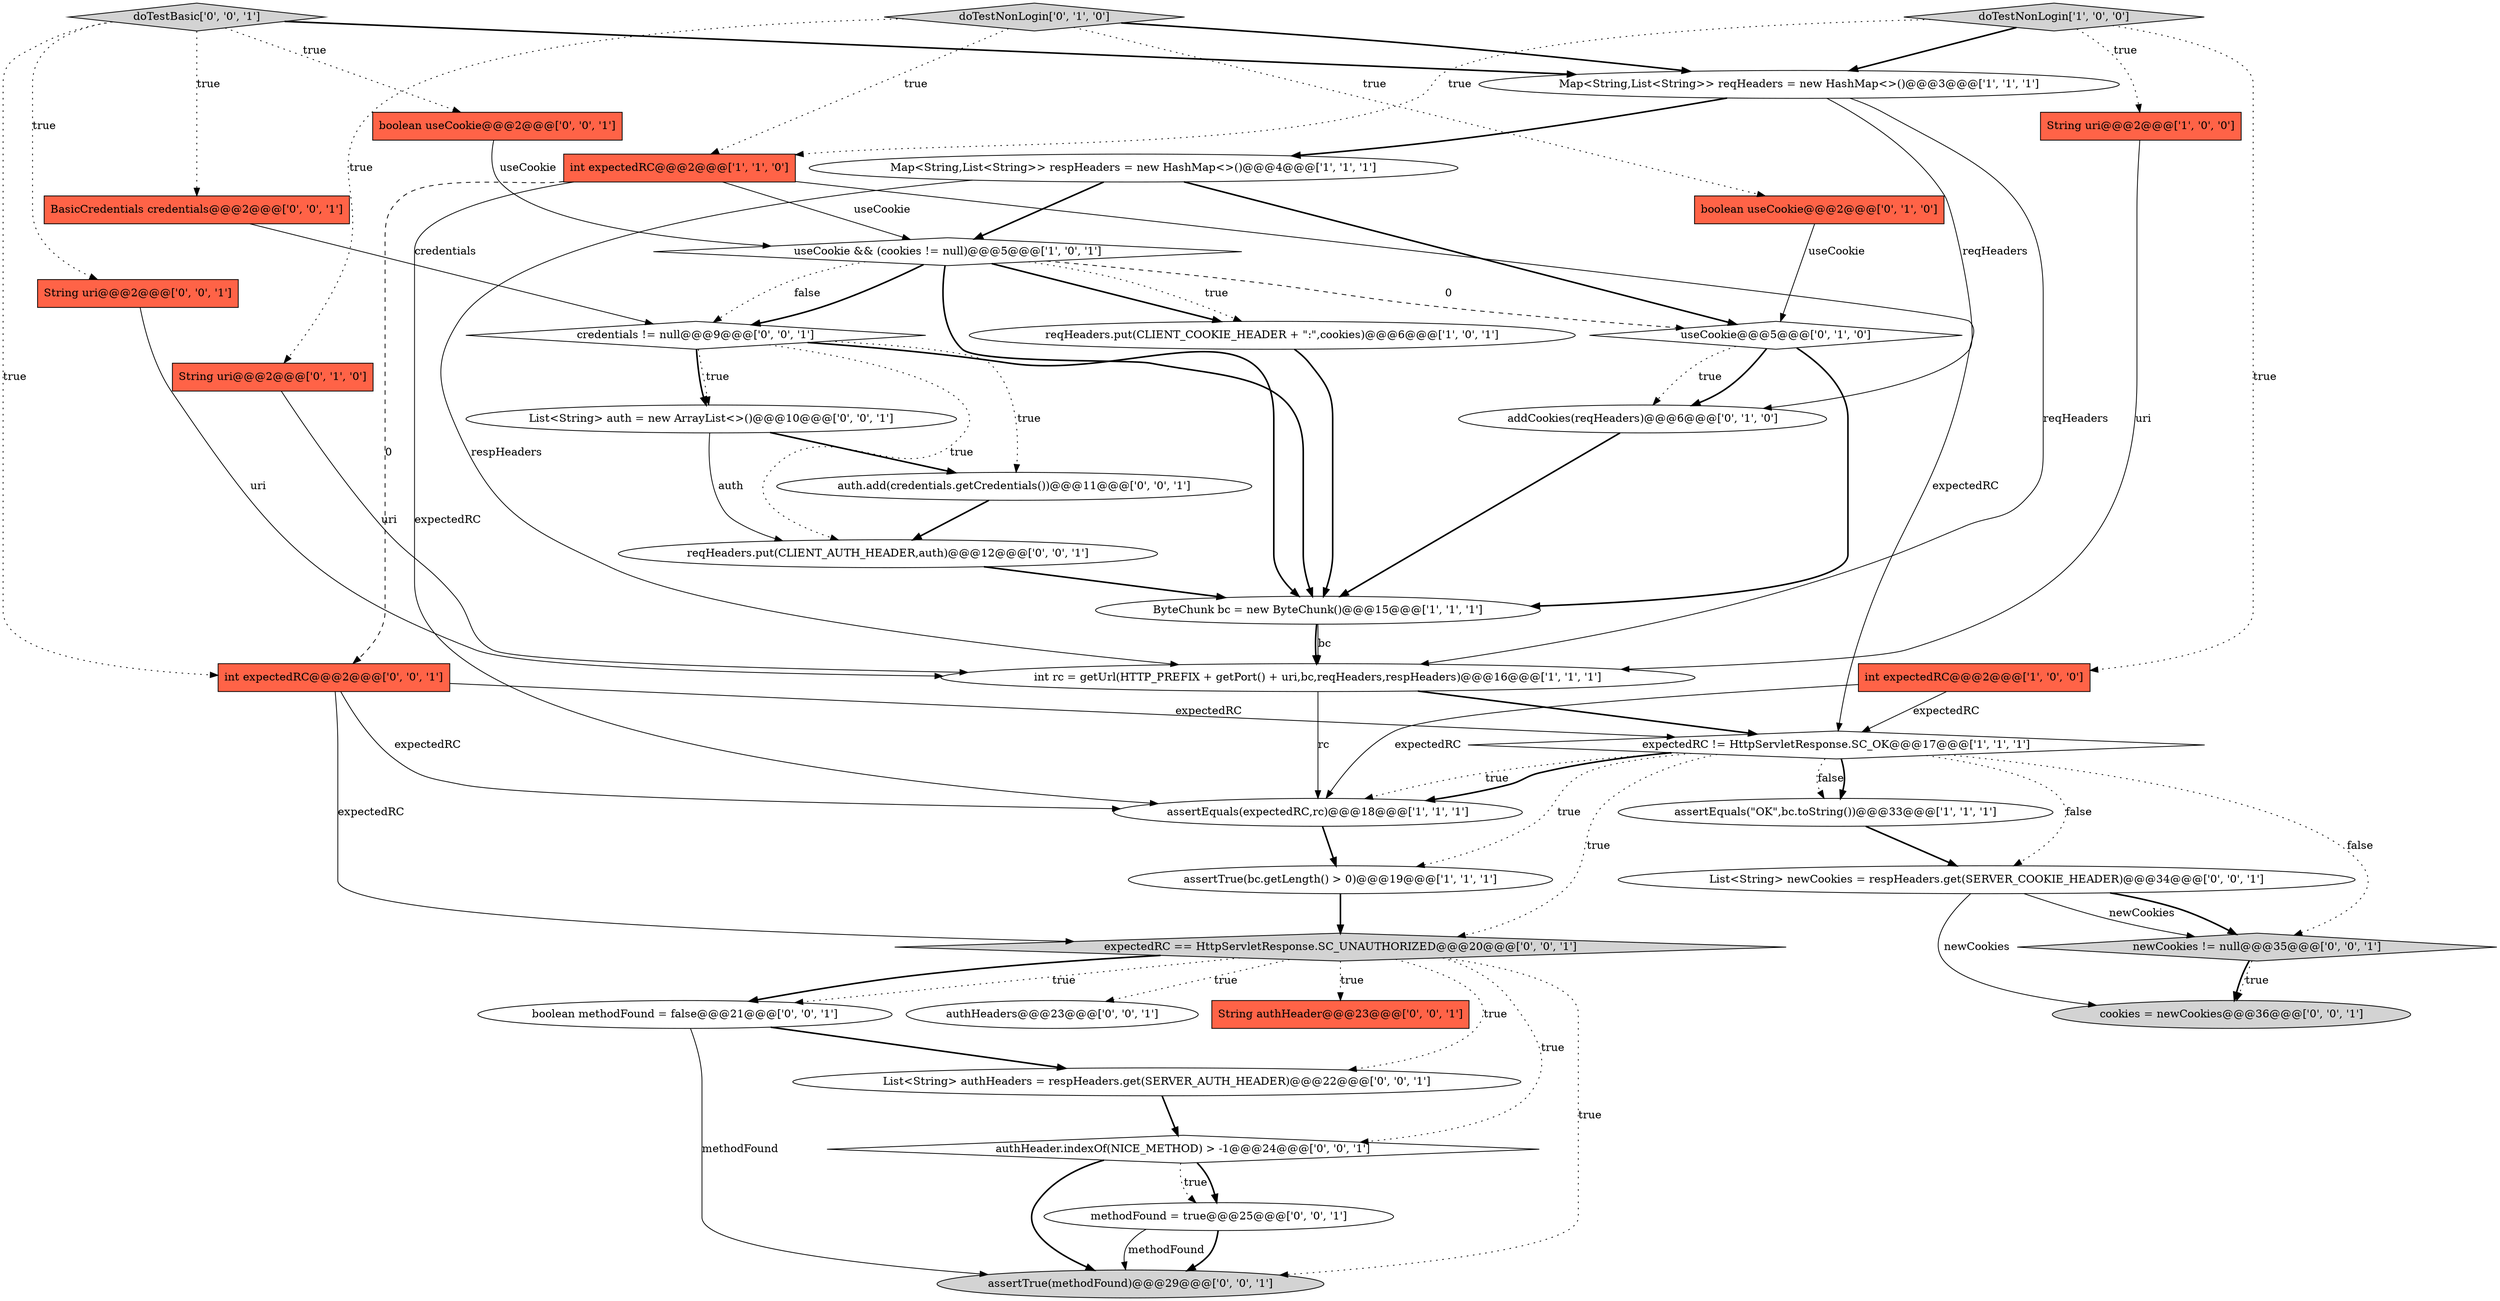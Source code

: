 digraph {
1 [style = filled, label = "String uri@@@2@@@['1', '0', '0']", fillcolor = tomato, shape = box image = "AAA0AAABBB1BBB"];
2 [style = filled, label = "expectedRC != HttpServletResponse.SC_OK@@@17@@@['1', '1', '1']", fillcolor = white, shape = diamond image = "AAA0AAABBB1BBB"];
19 [style = filled, label = "expectedRC == HttpServletResponse.SC_UNAUTHORIZED@@@20@@@['0', '0', '1']", fillcolor = lightgray, shape = diamond image = "AAA0AAABBB3BBB"];
28 [style = filled, label = "assertTrue(methodFound)@@@29@@@['0', '0', '1']", fillcolor = lightgray, shape = ellipse image = "AAA0AAABBB3BBB"];
10 [style = filled, label = "useCookie && (cookies != null)@@@5@@@['1', '0', '1']", fillcolor = white, shape = diamond image = "AAA0AAABBB1BBB"];
32 [style = filled, label = "methodFound = true@@@25@@@['0', '0', '1']", fillcolor = white, shape = ellipse image = "AAA0AAABBB3BBB"];
33 [style = filled, label = "reqHeaders.put(CLIENT_AUTH_HEADER,auth)@@@12@@@['0', '0', '1']", fillcolor = white, shape = ellipse image = "AAA0AAABBB3BBB"];
9 [style = filled, label = "int expectedRC@@@2@@@['1', '1', '0']", fillcolor = tomato, shape = box image = "AAA0AAABBB1BBB"];
22 [style = filled, label = "List<String> newCookies = respHeaders.get(SERVER_COOKIE_HEADER)@@@34@@@['0', '0', '1']", fillcolor = white, shape = ellipse image = "AAA0AAABBB3BBB"];
23 [style = filled, label = "newCookies != null@@@35@@@['0', '0', '1']", fillcolor = lightgray, shape = diamond image = "AAA0AAABBB3BBB"];
37 [style = filled, label = "auth.add(credentials.getCredentials())@@@11@@@['0', '0', '1']", fillcolor = white, shape = ellipse image = "AAA0AAABBB3BBB"];
3 [style = filled, label = "reqHeaders.put(CLIENT_COOKIE_HEADER + \":\",cookies)@@@6@@@['1', '0', '1']", fillcolor = white, shape = ellipse image = "AAA0AAABBB1BBB"];
30 [style = filled, label = "cookies = newCookies@@@36@@@['0', '0', '1']", fillcolor = lightgray, shape = ellipse image = "AAA0AAABBB3BBB"];
35 [style = filled, label = "boolean useCookie@@@2@@@['0', '0', '1']", fillcolor = tomato, shape = box image = "AAA0AAABBB3BBB"];
20 [style = filled, label = "authHeaders@@@23@@@['0', '0', '1']", fillcolor = white, shape = ellipse image = "AAA0AAABBB3BBB"];
27 [style = filled, label = "List<String> auth = new ArrayList<>()@@@10@@@['0', '0', '1']", fillcolor = white, shape = ellipse image = "AAA0AAABBB3BBB"];
26 [style = filled, label = "boolean methodFound = false@@@21@@@['0', '0', '1']", fillcolor = white, shape = ellipse image = "AAA0AAABBB3BBB"];
17 [style = filled, label = "useCookie@@@5@@@['0', '1', '0']", fillcolor = white, shape = diamond image = "AAA1AAABBB2BBB"];
5 [style = filled, label = "assertTrue(bc.getLength() > 0)@@@19@@@['1', '1', '1']", fillcolor = white, shape = ellipse image = "AAA0AAABBB1BBB"];
34 [style = filled, label = "doTestBasic['0', '0', '1']", fillcolor = lightgray, shape = diamond image = "AAA0AAABBB3BBB"];
18 [style = filled, label = "addCookies(reqHeaders)@@@6@@@['0', '1', '0']", fillcolor = white, shape = ellipse image = "AAA0AAABBB2BBB"];
8 [style = filled, label = "Map<String,List<String>> respHeaders = new HashMap<>()@@@4@@@['1', '1', '1']", fillcolor = white, shape = ellipse image = "AAA0AAABBB1BBB"];
38 [style = filled, label = "String authHeader@@@23@@@['0', '0', '1']", fillcolor = tomato, shape = box image = "AAA0AAABBB3BBB"];
13 [style = filled, label = "doTestNonLogin['1', '0', '0']", fillcolor = lightgray, shape = diamond image = "AAA0AAABBB1BBB"];
0 [style = filled, label = "int rc = getUrl(HTTP_PREFIX + getPort() + uri,bc,reqHeaders,respHeaders)@@@16@@@['1', '1', '1']", fillcolor = white, shape = ellipse image = "AAA0AAABBB1BBB"];
12 [style = filled, label = "assertEquals(expectedRC,rc)@@@18@@@['1', '1', '1']", fillcolor = white, shape = ellipse image = "AAA0AAABBB1BBB"];
24 [style = filled, label = "BasicCredentials credentials@@@2@@@['0', '0', '1']", fillcolor = tomato, shape = box image = "AAA0AAABBB3BBB"];
11 [style = filled, label = "ByteChunk bc = new ByteChunk()@@@15@@@['1', '1', '1']", fillcolor = white, shape = ellipse image = "AAA0AAABBB1BBB"];
4 [style = filled, label = "int expectedRC@@@2@@@['1', '0', '0']", fillcolor = tomato, shape = box image = "AAA0AAABBB1BBB"];
25 [style = filled, label = "authHeader.indexOf(NICE_METHOD) > -1@@@24@@@['0', '0', '1']", fillcolor = white, shape = diamond image = "AAA0AAABBB3BBB"];
16 [style = filled, label = "doTestNonLogin['0', '1', '0']", fillcolor = lightgray, shape = diamond image = "AAA0AAABBB2BBB"];
31 [style = filled, label = "String uri@@@2@@@['0', '0', '1']", fillcolor = tomato, shape = box image = "AAA0AAABBB3BBB"];
21 [style = filled, label = "List<String> authHeaders = respHeaders.get(SERVER_AUTH_HEADER)@@@22@@@['0', '0', '1']", fillcolor = white, shape = ellipse image = "AAA0AAABBB3BBB"];
7 [style = filled, label = "assertEquals(\"OK\",bc.toString())@@@33@@@['1', '1', '1']", fillcolor = white, shape = ellipse image = "AAA0AAABBB1BBB"];
29 [style = filled, label = "credentials != null@@@9@@@['0', '0', '1']", fillcolor = white, shape = diamond image = "AAA0AAABBB3BBB"];
36 [style = filled, label = "int expectedRC@@@2@@@['0', '0', '1']", fillcolor = tomato, shape = box image = "AAA0AAABBB3BBB"];
6 [style = filled, label = "Map<String,List<String>> reqHeaders = new HashMap<>()@@@3@@@['1', '1', '1']", fillcolor = white, shape = ellipse image = "AAA0AAABBB1BBB"];
15 [style = filled, label = "String uri@@@2@@@['0', '1', '0']", fillcolor = tomato, shape = box image = "AAA0AAABBB2BBB"];
14 [style = filled, label = "boolean useCookie@@@2@@@['0', '1', '0']", fillcolor = tomato, shape = box image = "AAA0AAABBB2BBB"];
23->30 [style = bold, label=""];
19->21 [style = dotted, label="true"];
13->1 [style = dotted, label="true"];
13->6 [style = bold, label=""];
2->5 [style = dotted, label="true"];
37->33 [style = bold, label=""];
10->11 [style = bold, label=""];
7->22 [style = bold, label=""];
19->38 [style = dotted, label="true"];
6->8 [style = bold, label=""];
16->15 [style = dotted, label="true"];
10->3 [style = bold, label=""];
34->24 [style = dotted, label="true"];
21->25 [style = bold, label=""];
25->28 [style = bold, label=""];
16->9 [style = dotted, label="true"];
19->28 [style = dotted, label="true"];
0->12 [style = solid, label="rc"];
32->28 [style = bold, label=""];
16->6 [style = bold, label=""];
9->2 [style = solid, label="expectedRC"];
2->19 [style = dotted, label="true"];
17->18 [style = dotted, label="true"];
26->21 [style = bold, label=""];
13->4 [style = dotted, label="true"];
10->3 [style = dotted, label="true"];
32->28 [style = solid, label="methodFound"];
33->11 [style = bold, label=""];
9->10 [style = solid, label="useCookie"];
31->0 [style = solid, label="uri"];
16->14 [style = dotted, label="true"];
35->10 [style = solid, label="useCookie"];
25->32 [style = dotted, label="true"];
2->7 [style = dotted, label="false"];
19->20 [style = dotted, label="true"];
27->33 [style = solid, label="auth"];
19->26 [style = bold, label=""];
6->18 [style = solid, label="reqHeaders"];
2->12 [style = dotted, label="true"];
17->11 [style = bold, label=""];
2->23 [style = dotted, label="false"];
8->10 [style = bold, label=""];
5->19 [style = bold, label=""];
29->27 [style = bold, label=""];
36->2 [style = solid, label="expectedRC"];
10->29 [style = dotted, label="false"];
2->22 [style = dotted, label="false"];
22->23 [style = solid, label="newCookies"];
2->7 [style = bold, label=""];
34->6 [style = bold, label=""];
26->28 [style = solid, label="methodFound"];
11->0 [style = bold, label=""];
27->37 [style = bold, label=""];
13->9 [style = dotted, label="true"];
6->0 [style = solid, label="reqHeaders"];
29->27 [style = dotted, label="true"];
9->12 [style = solid, label="expectedRC"];
36->19 [style = solid, label="expectedRC"];
19->25 [style = dotted, label="true"];
4->2 [style = solid, label="expectedRC"];
19->26 [style = dotted, label="true"];
18->11 [style = bold, label=""];
23->30 [style = dotted, label="true"];
34->36 [style = dotted, label="true"];
29->37 [style = dotted, label="true"];
25->32 [style = bold, label=""];
11->0 [style = solid, label="bc"];
8->0 [style = solid, label="respHeaders"];
4->12 [style = solid, label="expectedRC"];
3->11 [style = bold, label=""];
36->12 [style = solid, label="expectedRC"];
10->17 [style = dashed, label="0"];
34->35 [style = dotted, label="true"];
24->29 [style = solid, label="credentials"];
8->17 [style = bold, label=""];
10->29 [style = bold, label=""];
14->17 [style = solid, label="useCookie"];
12->5 [style = bold, label=""];
15->0 [style = solid, label="uri"];
9->36 [style = dashed, label="0"];
34->31 [style = dotted, label="true"];
29->33 [style = dotted, label="true"];
22->30 [style = solid, label="newCookies"];
1->0 [style = solid, label="uri"];
22->23 [style = bold, label=""];
0->2 [style = bold, label=""];
2->12 [style = bold, label=""];
29->11 [style = bold, label=""];
17->18 [style = bold, label=""];
}
